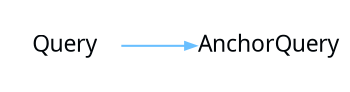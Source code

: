 digraph {
 rankdir = "LR"
 bgcolor = none;
 layout  = dot;
 edge [
   arrowsize = "0.5"
   color     = "#69BFFFFF"
 ]
 q1waxhO[
   shape    = none
   label    = "Query"
   margin   = "0.01"
   fontname = "Segoe UI"
   fontsize = "11"
   fontcolor= "#010509FF"
 ]
 DrSaxhO[
   shape    = none
   label    = "AnchorQuery"
   margin   = "0.01"
   fontname = "Segoe UI"
   fontsize = "11"
   fontcolor= "#010509FF"
 ]
 q1waxhO->DrSaxhO
}
